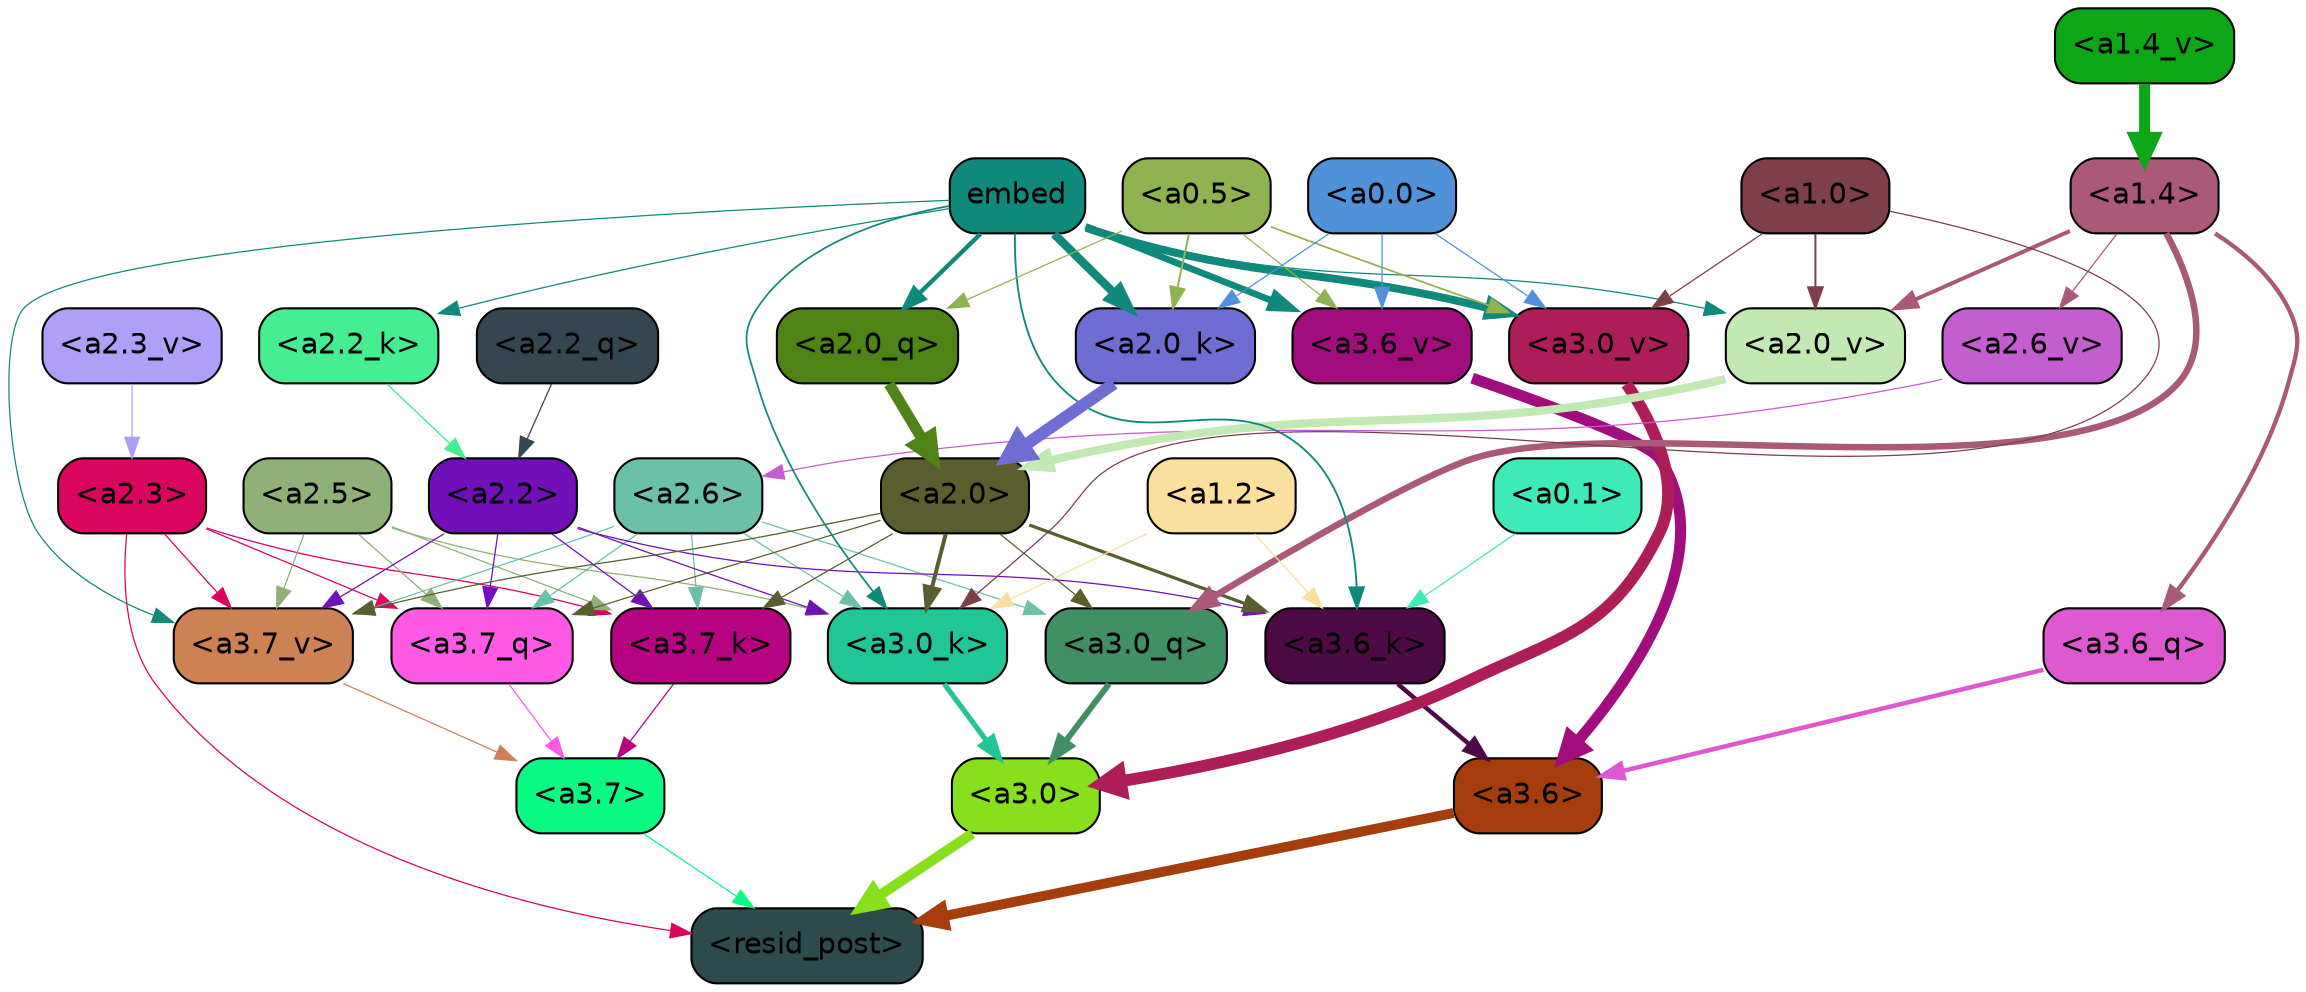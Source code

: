 strict digraph "" {
	graph [bgcolor=transparent,
		layout=dot,
		overlap=false,
		splines=true
	];
	"<a3.7>"	[color=black,
		fillcolor="#0bfa84",
		fontname=Helvetica,
		shape=box,
		style="filled, rounded"];
	"<resid_post>"	[color=black,
		fillcolor="#2d4b4b",
		fontname=Helvetica,
		shape=box,
		style="filled, rounded"];
	"<a3.7>" -> "<resid_post>"	[color="#0bfa84",
		penwidth=0.6];
	"<a3.6>"	[color=black,
		fillcolor="#a53e0c",
		fontname=Helvetica,
		shape=box,
		style="filled, rounded"];
	"<a3.6>" -> "<resid_post>"	[color="#a53e0c",
		penwidth=4.751592040061951];
	"<a3.0>"	[color=black,
		fillcolor="#88df1c",
		fontname=Helvetica,
		shape=box,
		style="filled, rounded"];
	"<a3.0>" -> "<resid_post>"	[color="#88df1c",
		penwidth=4.904066681861877];
	"<a2.3>"	[color=black,
		fillcolor="#db045f",
		fontname=Helvetica,
		shape=box,
		style="filled, rounded"];
	"<a2.3>" -> "<resid_post>"	[color="#db045f",
		penwidth=0.6];
	"<a3.7_q>"	[color=black,
		fillcolor="#ff5ae6",
		fontname=Helvetica,
		shape=box,
		style="filled, rounded"];
	"<a2.3>" -> "<a3.7_q>"	[color="#db045f",
		penwidth=0.6];
	"<a3.7_k>"	[color=black,
		fillcolor="#b50382",
		fontname=Helvetica,
		shape=box,
		style="filled, rounded"];
	"<a2.3>" -> "<a3.7_k>"	[color="#db045f",
		penwidth=0.6069068089127541];
	"<a3.7_v>"	[color=black,
		fillcolor="#cf8156",
		fontname=Helvetica,
		shape=box,
		style="filled, rounded"];
	"<a2.3>" -> "<a3.7_v>"	[color="#db045f",
		penwidth=0.6];
	"<a3.7_q>" -> "<a3.7>"	[color="#ff5ae6",
		penwidth=0.6];
	"<a3.6_q>"	[color=black,
		fillcolor="#de58cf",
		fontname=Helvetica,
		shape=box,
		style="filled, rounded"];
	"<a3.6_q>" -> "<a3.6>"	[color="#de58cf",
		penwidth=2.160832464694977];
	"<a3.0_q>"	[color=black,
		fillcolor="#409064",
		fontname=Helvetica,
		shape=box,
		style="filled, rounded"];
	"<a3.0_q>" -> "<a3.0>"	[color="#409064",
		penwidth=2.870753765106201];
	"<a3.7_k>" -> "<a3.7>"	[color="#b50382",
		penwidth=0.6];
	"<a3.6_k>"	[color=black,
		fillcolor="#4d0a44",
		fontname=Helvetica,
		shape=box,
		style="filled, rounded"];
	"<a3.6_k>" -> "<a3.6>"	[color="#4d0a44",
		penwidth=2.13908451795578];
	"<a3.0_k>"	[color=black,
		fillcolor="#22c696",
		fontname=Helvetica,
		shape=box,
		style="filled, rounded"];
	"<a3.0_k>" -> "<a3.0>"	[color="#22c696",
		penwidth=2.520303964614868];
	"<a3.7_v>" -> "<a3.7>"	[color="#cf8156",
		penwidth=0.6];
	"<a3.6_v>"	[color=black,
		fillcolor="#a10d7c",
		fontname=Helvetica,
		shape=box,
		style="filled, rounded"];
	"<a3.6_v>" -> "<a3.6>"	[color="#a10d7c",
		penwidth=5.297133803367615];
	"<a3.0_v>"	[color=black,
		fillcolor="#ad1e58",
		fontname=Helvetica,
		shape=box,
		style="filled, rounded"];
	"<a3.0_v>" -> "<a3.0>"	[color="#ad1e58",
		penwidth=5.680712580680847];
	"<a2.6>"	[color=black,
		fillcolor="#6ac1a7",
		fontname=Helvetica,
		shape=box,
		style="filled, rounded"];
	"<a2.6>" -> "<a3.7_q>"	[color="#6ac1a7",
		penwidth=0.6];
	"<a2.6>" -> "<a3.0_q>"	[color="#6ac1a7",
		penwidth=0.6];
	"<a2.6>" -> "<a3.7_k>"	[color="#6ac1a7",
		penwidth=0.6];
	"<a2.6>" -> "<a3.0_k>"	[color="#6ac1a7",
		penwidth=0.6];
	"<a2.6>" -> "<a3.7_v>"	[color="#6ac1a7",
		penwidth=0.6];
	"<a2.5>"	[color=black,
		fillcolor="#8fb076",
		fontname=Helvetica,
		shape=box,
		style="filled, rounded"];
	"<a2.5>" -> "<a3.7_q>"	[color="#8fb076",
		penwidth=0.6];
	"<a2.5>" -> "<a3.7_k>"	[color="#8fb076",
		penwidth=0.6];
	"<a2.5>" -> "<a3.0_k>"	[color="#8fb076",
		penwidth=0.6];
	"<a2.5>" -> "<a3.7_v>"	[color="#8fb076",
		penwidth=0.6];
	"<a2.2>"	[color=black,
		fillcolor="#710fb9",
		fontname=Helvetica,
		shape=box,
		style="filled, rounded"];
	"<a2.2>" -> "<a3.7_q>"	[color="#710fb9",
		penwidth=0.6];
	"<a2.2>" -> "<a3.7_k>"	[color="#710fb9",
		penwidth=0.6];
	"<a2.2>" -> "<a3.6_k>"	[color="#710fb9",
		penwidth=0.6];
	"<a2.2>" -> "<a3.0_k>"	[color="#710fb9",
		penwidth=0.6];
	"<a2.2>" -> "<a3.7_v>"	[color="#710fb9",
		penwidth=0.6];
	"<a2.0>"	[color=black,
		fillcolor="#5a5e2f",
		fontname=Helvetica,
		shape=box,
		style="filled, rounded"];
	"<a2.0>" -> "<a3.7_q>"	[color="#5a5e2f",
		penwidth=0.6];
	"<a2.0>" -> "<a3.0_q>"	[color="#5a5e2f",
		penwidth=0.6];
	"<a2.0>" -> "<a3.7_k>"	[color="#5a5e2f",
		penwidth=0.6];
	"<a2.0>" -> "<a3.6_k>"	[color="#5a5e2f",
		penwidth=1.564806342124939];
	"<a2.0>" -> "<a3.0_k>"	[color="#5a5e2f",
		penwidth=1.9353990852832794];
	"<a2.0>" -> "<a3.7_v>"	[color="#5a5e2f",
		penwidth=0.6];
	"<a1.4>"	[color=black,
		fillcolor="#ab5978",
		fontname=Helvetica,
		shape=box,
		style="filled, rounded"];
	"<a1.4>" -> "<a3.6_q>"	[color="#ab5978",
		penwidth=2.0727532356977463];
	"<a1.4>" -> "<a3.0_q>"	[color="#ab5978",
		penwidth=3.1279823780059814];
	"<a2.6_v>"	[color=black,
		fillcolor="#c45dcf",
		fontname=Helvetica,
		shape=box,
		style="filled, rounded"];
	"<a1.4>" -> "<a2.6_v>"	[color="#ab5978",
		penwidth=0.6];
	"<a2.0_v>"	[color=black,
		fillcolor="#c2e9b4",
		fontname=Helvetica,
		shape=box,
		style="filled, rounded"];
	"<a1.4>" -> "<a2.0_v>"	[color="#ab5978",
		penwidth=1.9170897603034973];
	"<a1.2>"	[color=black,
		fillcolor="#fbdf9c",
		fontname=Helvetica,
		shape=box,
		style="filled, rounded"];
	"<a1.2>" -> "<a3.6_k>"	[color="#fbdf9c",
		penwidth=0.6];
	"<a1.2>" -> "<a3.0_k>"	[color="#fbdf9c",
		penwidth=0.6];
	"<a0.1>"	[color=black,
		fillcolor="#3feab9",
		fontname=Helvetica,
		shape=box,
		style="filled, rounded"];
	"<a0.1>" -> "<a3.6_k>"	[color="#3feab9",
		penwidth=0.6];
	embed	[color=black,
		fillcolor="#10897d",
		fontname=Helvetica,
		shape=box,
		style="filled, rounded"];
	embed -> "<a3.6_k>"	[color="#10897d",
		penwidth=0.8915999233722687];
	embed -> "<a3.0_k>"	[color="#10897d",
		penwidth=0.832088902592659];
	embed -> "<a3.7_v>"	[color="#10897d",
		penwidth=0.6];
	embed -> "<a3.6_v>"	[color="#10897d",
		penwidth=3.1840110421180725];
	embed -> "<a3.0_v>"	[color="#10897d",
		penwidth=3.8132747188210487];
	"<a2.0_q>"	[color=black,
		fillcolor="#4f8315",
		fontname=Helvetica,
		shape=box,
		style="filled, rounded"];
	embed -> "<a2.0_q>"	[color="#10897d",
		penwidth=2.084651827812195];
	"<a2.2_k>"	[color=black,
		fillcolor="#45ee93",
		fontname=Helvetica,
		shape=box,
		style="filled, rounded"];
	embed -> "<a2.2_k>"	[color="#10897d",
		penwidth=0.6];
	"<a2.0_k>"	[color=black,
		fillcolor="#6e6ed2",
		fontname=Helvetica,
		shape=box,
		style="filled, rounded"];
	embed -> "<a2.0_k>"	[color="#10897d",
		penwidth=4.084526404738426];
	embed -> "<a2.0_v>"	[color="#10897d",
		penwidth=0.6];
	"<a1.0>"	[color=black,
		fillcolor="#7e3e4a",
		fontname=Helvetica,
		shape=box,
		style="filled, rounded"];
	"<a1.0>" -> "<a3.0_k>"	[color="#7e3e4a",
		penwidth=0.6];
	"<a1.0>" -> "<a3.0_v>"	[color="#7e3e4a",
		penwidth=0.6];
	"<a1.0>" -> "<a2.0_v>"	[color="#7e3e4a",
		penwidth=0.9450988052412868];
	"<a0.5>"	[color=black,
		fillcolor="#90b352",
		fontname=Helvetica,
		shape=box,
		style="filled, rounded"];
	"<a0.5>" -> "<a3.6_v>"	[color="#90b352",
		penwidth=0.6];
	"<a0.5>" -> "<a3.0_v>"	[color="#90b352",
		penwidth=0.8331108838319778];
	"<a0.5>" -> "<a2.0_q>"	[color="#90b352",
		penwidth=0.6];
	"<a0.5>" -> "<a2.0_k>"	[color="#90b352",
		penwidth=0.9412797391414642];
	"<a0.0>"	[color=black,
		fillcolor="#5092da",
		fontname=Helvetica,
		shape=box,
		style="filled, rounded"];
	"<a0.0>" -> "<a3.6_v>"	[color="#5092da",
		penwidth=0.6];
	"<a0.0>" -> "<a3.0_v>"	[color="#5092da",
		penwidth=0.6];
	"<a0.0>" -> "<a2.0_k>"	[color="#5092da",
		penwidth=0.6];
	"<a2.2_q>"	[color=black,
		fillcolor="#344751",
		fontname=Helvetica,
		shape=box,
		style="filled, rounded"];
	"<a2.2_q>" -> "<a2.2>"	[color="#344751",
		penwidth=0.6];
	"<a2.0_q>" -> "<a2.0>"	[color="#4f8315",
		penwidth=5.29856276512146];
	"<a2.2_k>" -> "<a2.2>"	[color="#45ee93",
		penwidth=0.6722683310508728];
	"<a2.0_k>" -> "<a2.0>"	[color="#6e6ed2",
		penwidth=5.859246134757996];
	"<a2.6_v>" -> "<a2.6>"	[color="#c45dcf",
		penwidth=0.6];
	"<a2.3_v>"	[color=black,
		fillcolor="#af9ff9",
		fontname=Helvetica,
		shape=box,
		style="filled, rounded"];
	"<a2.3_v>" -> "<a2.3>"	[color="#af9ff9",
		penwidth=0.6];
	"<a2.0_v>" -> "<a2.0>"	[color="#c2e9b4",
		penwidth=3.9621697664260864];
	"<a1.4_v>"	[color=black,
		fillcolor="#0ca617",
		fontname=Helvetica,
		shape=box,
		style="filled, rounded"];
	"<a1.4_v>" -> "<a1.4>"	[color="#0ca617",
		penwidth=5.280138969421387];
}

